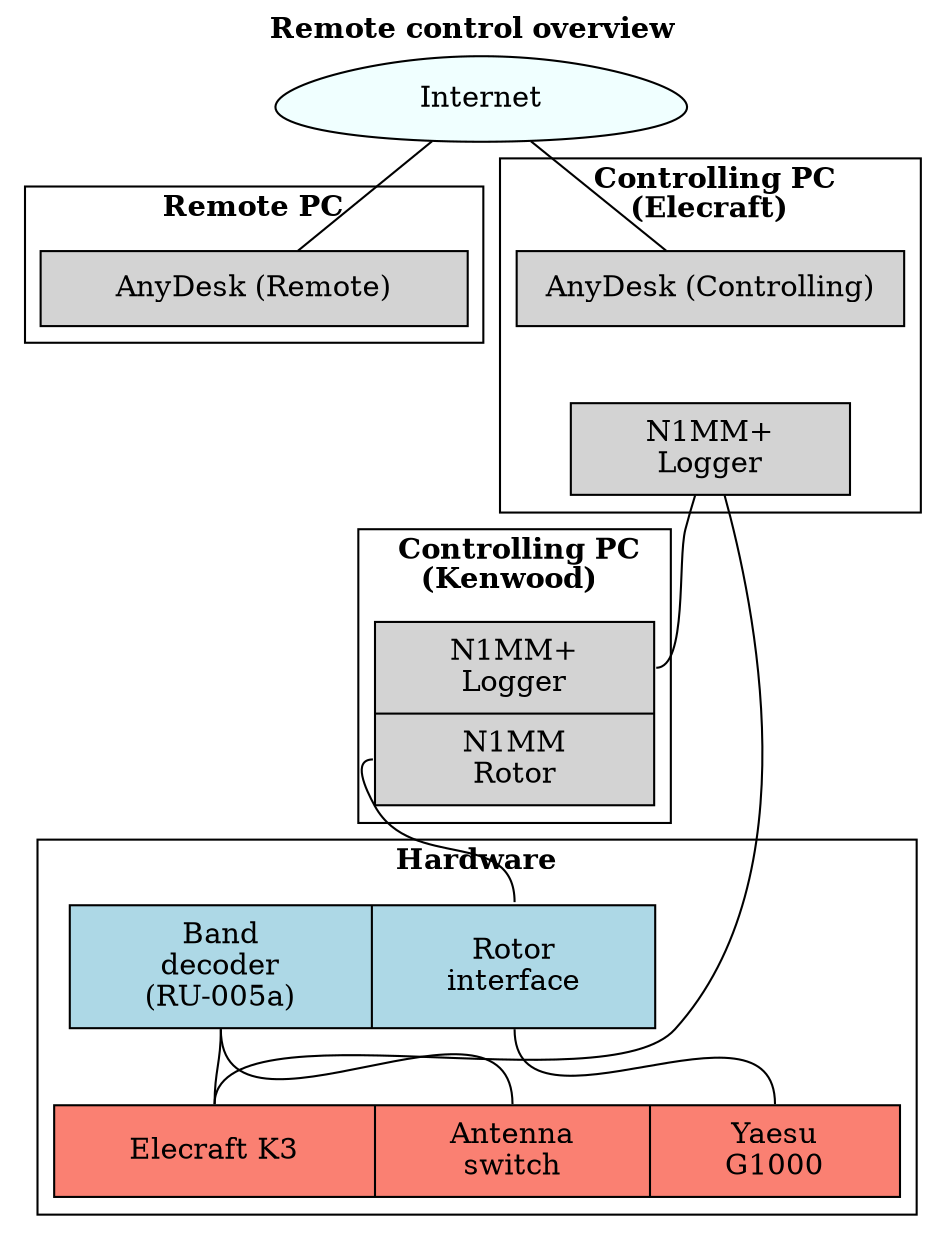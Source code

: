 digraph Arch {
    node [style = filled, shape = rect, margin = "0.5,0.1"]
    edge [arrowhead = none]

    labelloc = top
    label = <<b>Remote control overview</b>>

    Internet [shape = egg, style = filled, fillcolor = azure]

    subgraph cluster0 {
    labeljust = c;
    label = < <B>Remote PC</B> >;
    anyDeskRemote [label = "AnyDesk (Remote)", fontstyle = bold]
    //TODO: add sound mapping
    }

    subgraph cluster1 {
    labeljust = c;
    node [style = filled, shape = rect, margin = "0.5,0.1"]
    edge [arrowhead = none]
    label = < <b>Controlling PC<br/> (Elecraft)</b> >

    anyDeskControl [shape = record,label = "{AnyDesk (Controlling)}",margin = "0.2,0.1"];
    software [shape = record, label = "<n1mm> N1MM+\nLogger"]
//    microhamDeviceMapper [label = "Microham Device\nMapper"]

    anyDeskControl -> software [penwidth = 0]
    }

    subgraph cluster3 {
    labeljust = c;
    node [style = filled, shape = rect, margin = "0.5,0.1"]
    edge [arrowhead = none]
    label = < <b>Controlling PC<br/>(Kenwood)</b> >

    kenwoodSoftware [shape = record, label = "{{<n1mm> N1MM+\nLogger} | {<n1mmRotor>N1MM\nRotor}}"]
    }

    subgraph cluster2 {
    node [style = filled, shape = rect, margin = "0.5,0.1"]
    edge [arrowhead = none]
    labeljust = c
    label = < <b>Hardware</b> >

    controllingHardware [shape = record, fillcolor = lightblue, label = "<ru005> Band\ndecoder\n(RU-005a) | <rotorInterface> Rotor\ninterface"]
    radioHardware [shape = record, fillcolor = salmon, label = "<trx> Elecraft K3 | <antSwitch> Antenna\nswitch | <rotor> Yaesu\nG1000"]

    controllingHardware: ru005 -> radioHardware: antSwitch
    controllingHardware: rotorInterface -> radioHardware: rotor
    }

    Internet -> anyDeskRemote
    Internet -> anyDeskControl


    software: n1mm -> radioHardware: trx
    radioHardware:trx -> controllingHardware: ru005

    kenwoodSoftware: n1mmRotor -> controllingHardware: rotorInterface

    software: n1mm -> kenwoodSoftware: n1mm

}
